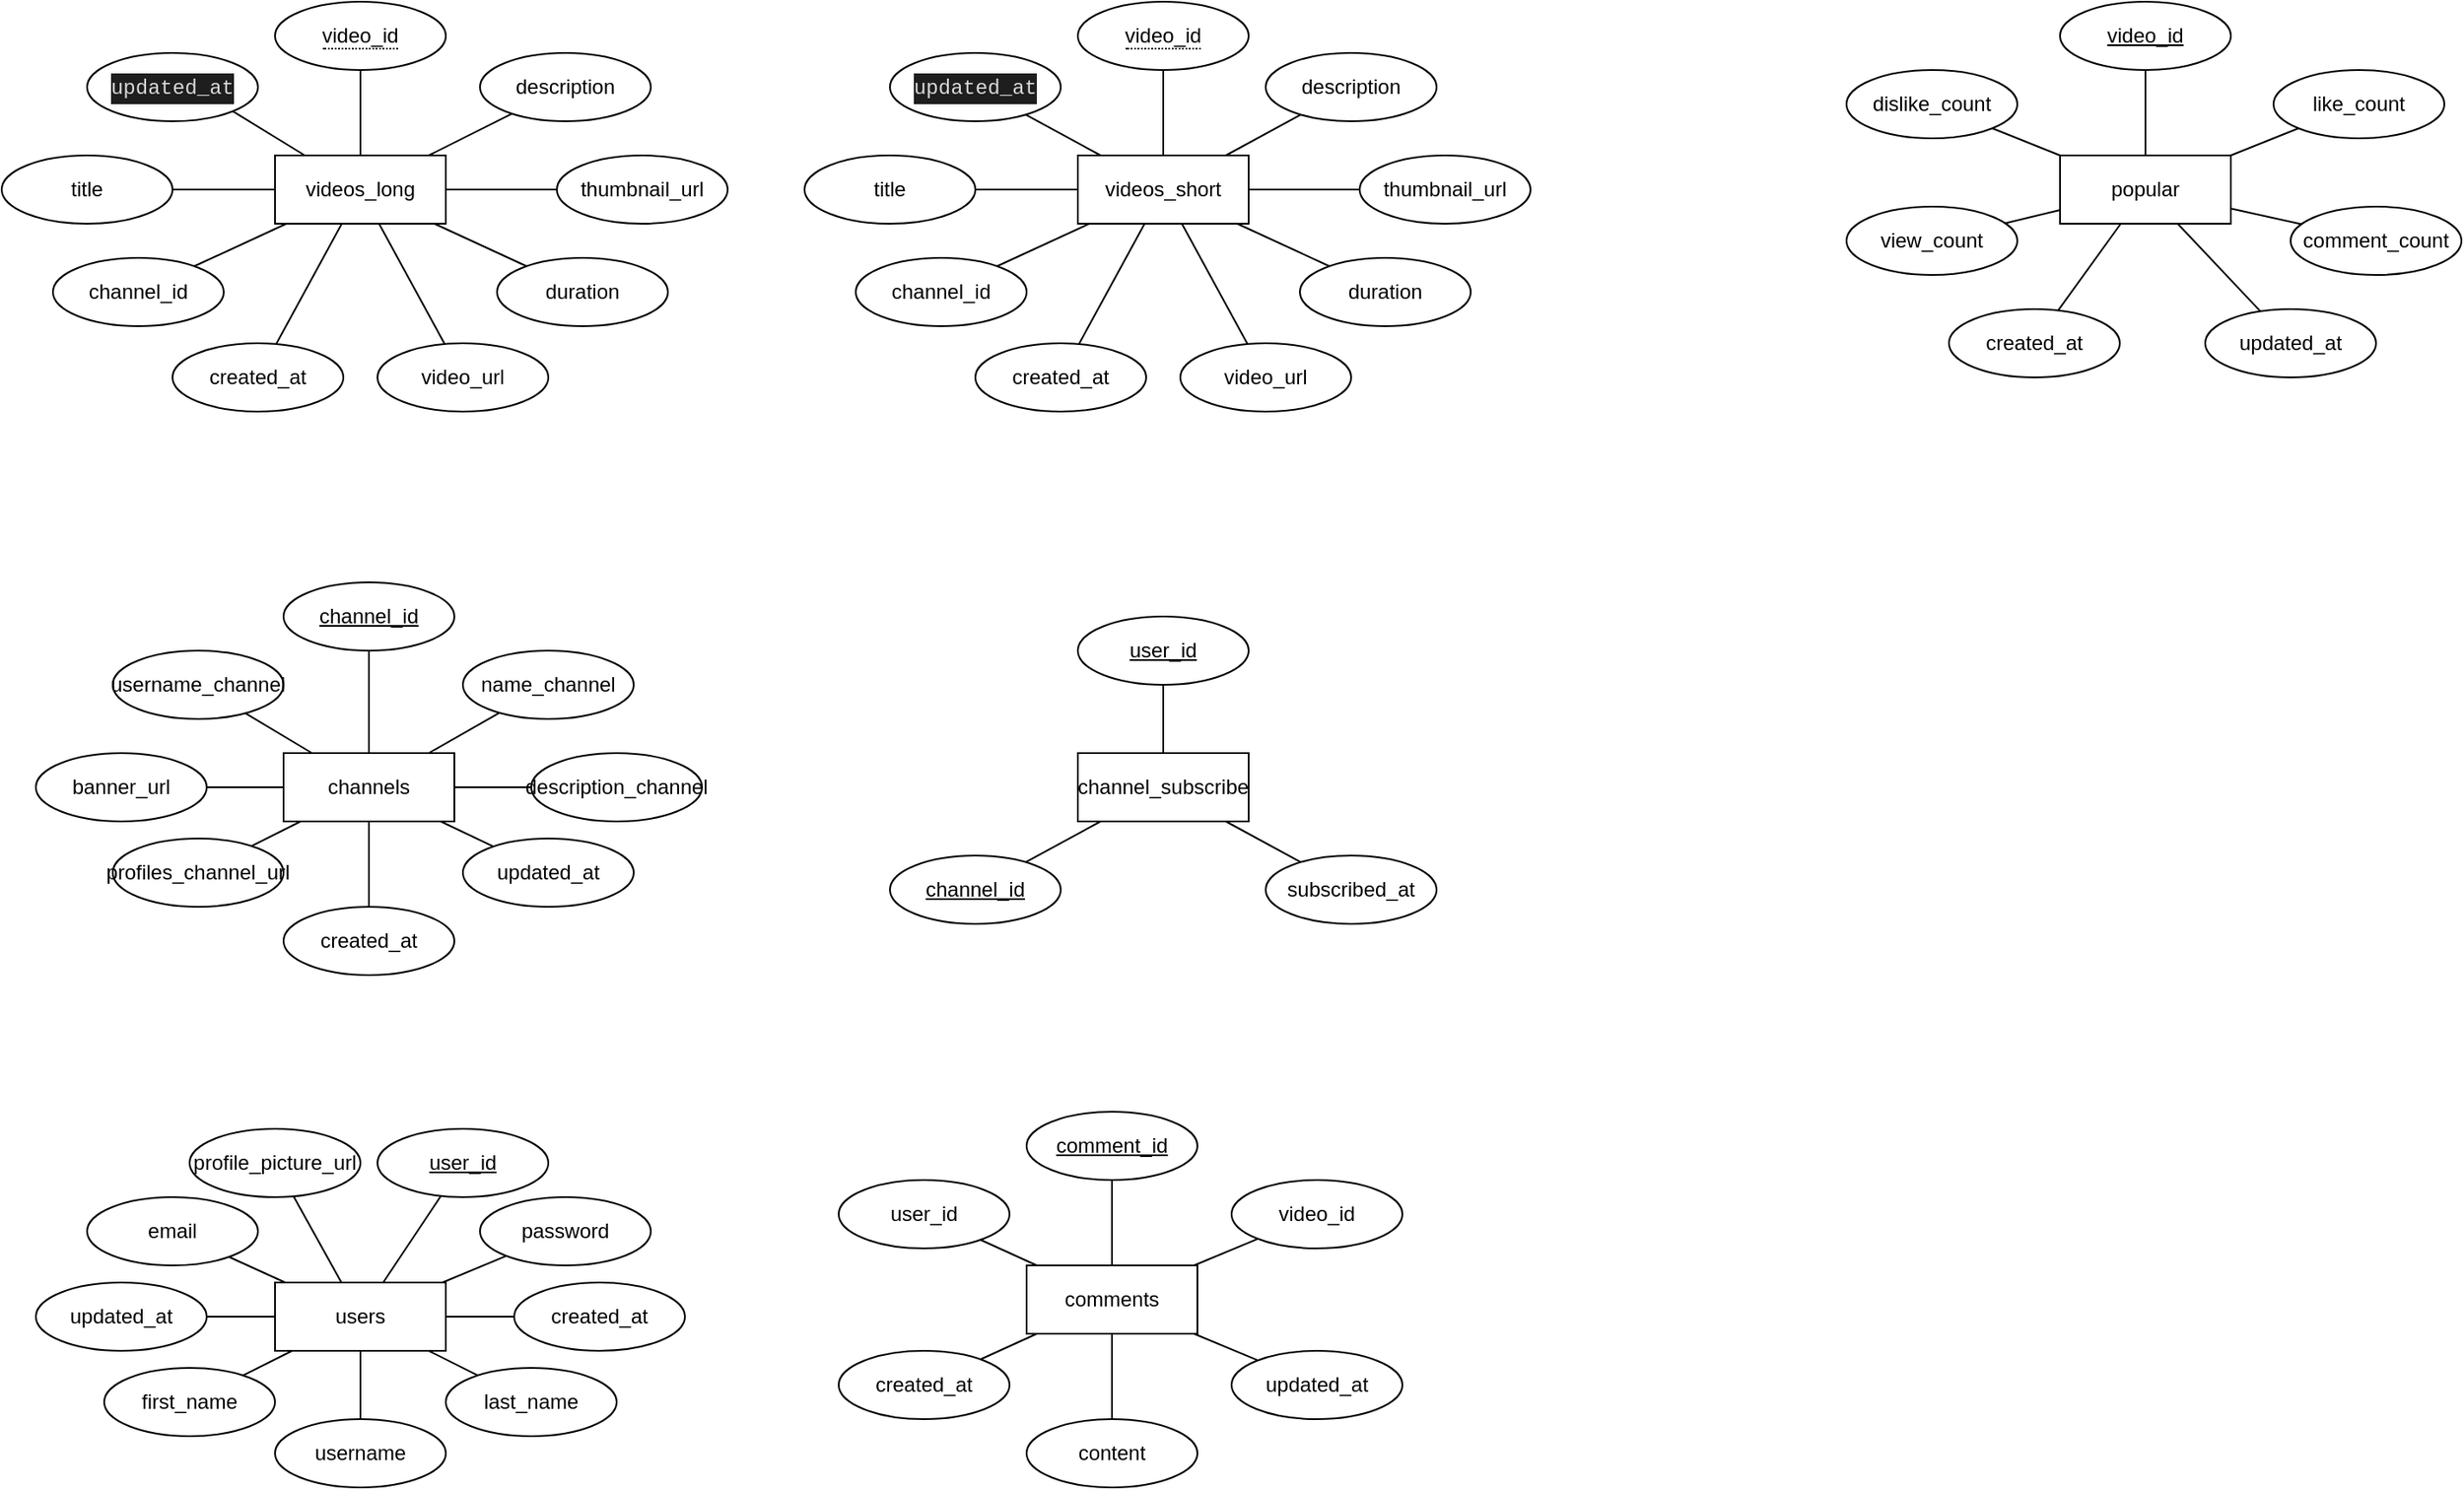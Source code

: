 <mxfile>
    <diagram id="LezJf64O-itEoXMhL8_R" name="Page-1">
        <mxGraphModel dx="1603" dy="782" grid="1" gridSize="10" guides="1" tooltips="1" connect="1" arrows="1" fold="1" page="1" pageScale="1" pageWidth="850" pageHeight="1100" math="0" shadow="0">
            <root>
                <mxCell id="0"/>
                <mxCell id="1" parent="0"/>
                <mxCell id="23" style="edgeStyle=none;html=1;endArrow=none;endFill=0;" parent="1" source="4" target="8" edge="1">
                    <mxGeometry relative="1" as="geometry"/>
                </mxCell>
                <mxCell id="24" style="edgeStyle=none;html=1;endArrow=none;endFill=0;" parent="1" source="4" target="10" edge="1">
                    <mxGeometry relative="1" as="geometry"/>
                </mxCell>
                <mxCell id="25" style="edgeStyle=none;html=1;endArrow=none;endFill=0;" parent="1" source="4" target="11" edge="1">
                    <mxGeometry relative="1" as="geometry"/>
                </mxCell>
                <mxCell id="26" style="edgeStyle=none;html=1;endArrow=none;endFill=0;" parent="1" source="4" target="13" edge="1">
                    <mxGeometry relative="1" as="geometry"/>
                </mxCell>
                <mxCell id="47" style="edgeStyle=none;html=1;entryX=1;entryY=1;entryDx=0;entryDy=0;endArrow=none;endFill=0;" parent="1" source="4" target="46" edge="1">
                    <mxGeometry relative="1" as="geometry"/>
                </mxCell>
                <mxCell id="66" style="edgeStyle=none;html=1;endArrow=none;endFill=0;" parent="1" source="4" target="16" edge="1">
                    <mxGeometry relative="1" as="geometry"/>
                </mxCell>
                <mxCell id="71" style="edgeStyle=none;html=1;endArrow=none;endFill=0;" parent="1" source="4" target="15" edge="1">
                    <mxGeometry relative="1" as="geometry"/>
                </mxCell>
                <mxCell id="72" style="edgeStyle=none;html=1;endArrow=none;endFill=0;" parent="1" source="4" target="14" edge="1">
                    <mxGeometry relative="1" as="geometry"/>
                </mxCell>
                <mxCell id="73" style="edgeStyle=none;html=1;endArrow=none;endFill=0;" parent="1" source="4" target="12" edge="1">
                    <mxGeometry relative="1" as="geometry"/>
                </mxCell>
                <mxCell id="4" value="videos_long" style="whiteSpace=wrap;html=1;align=center;" parent="1" vertex="1">
                    <mxGeometry x="180" y="130" width="100" height="40" as="geometry"/>
                </mxCell>
                <mxCell id="99" style="edgeStyle=none;html=1;endArrow=none;endFill=0;" parent="1" source="7" target="98" edge="1">
                    <mxGeometry relative="1" as="geometry"/>
                </mxCell>
                <mxCell id="100" style="edgeStyle=none;html=1;endArrow=none;endFill=0;" parent="1" source="7" target="89" edge="1">
                    <mxGeometry relative="1" as="geometry"/>
                </mxCell>
                <mxCell id="101" style="edgeStyle=none;html=1;endArrow=none;endFill=0;" parent="1" source="7" target="91" edge="1">
                    <mxGeometry relative="1" as="geometry"/>
                </mxCell>
                <mxCell id="102" style="edgeStyle=none;html=1;endArrow=none;endFill=0;" parent="1" source="7" target="95" edge="1">
                    <mxGeometry relative="1" as="geometry"/>
                </mxCell>
                <mxCell id="103" style="edgeStyle=none;html=1;endArrow=none;endFill=0;" parent="1" source="7" target="94" edge="1">
                    <mxGeometry relative="1" as="geometry"/>
                </mxCell>
                <mxCell id="104" style="edgeStyle=none;html=1;endArrow=none;endFill=0;" parent="1" source="7" target="90" edge="1">
                    <mxGeometry relative="1" as="geometry"/>
                </mxCell>
                <mxCell id="105" style="edgeStyle=none;html=1;endArrow=none;endFill=0;" parent="1" source="7" target="96" edge="1">
                    <mxGeometry relative="1" as="geometry"/>
                </mxCell>
                <mxCell id="106" style="edgeStyle=none;html=1;endArrow=none;endFill=0;" parent="1" source="7" target="93" edge="1">
                    <mxGeometry relative="1" as="geometry"/>
                </mxCell>
                <mxCell id="107" style="edgeStyle=none;html=1;endArrow=none;endFill=0;" parent="1" source="7" target="92" edge="1">
                    <mxGeometry relative="1" as="geometry"/>
                </mxCell>
                <mxCell id="7" value="users" style="whiteSpace=wrap;html=1;align=center;" parent="1" vertex="1">
                    <mxGeometry x="180" y="790" width="100" height="40" as="geometry"/>
                </mxCell>
                <mxCell id="8" value="&lt;span style=&quot;border-bottom: 1px dotted&quot;&gt;video_id&lt;br&gt;&lt;/span&gt;" style="ellipse;whiteSpace=wrap;html=1;align=center;" parent="1" vertex="1">
                    <mxGeometry x="180" y="40" width="100" height="40" as="geometry"/>
                </mxCell>
                <mxCell id="10" value="title" style="ellipse;whiteSpace=wrap;html=1;align=center;strokeColor=default;" parent="1" vertex="1">
                    <mxGeometry x="20" y="130" width="100" height="40" as="geometry"/>
                </mxCell>
                <mxCell id="11" value="description" style="ellipse;whiteSpace=wrap;html=1;align=center;strokeColor=default;" parent="1" vertex="1">
                    <mxGeometry x="300" y="70" width="100" height="40" as="geometry"/>
                </mxCell>
                <mxCell id="12" value="duration" style="ellipse;whiteSpace=wrap;html=1;align=center;strokeColor=default;" parent="1" vertex="1">
                    <mxGeometry x="310" y="190" width="100" height="40" as="geometry"/>
                </mxCell>
                <mxCell id="13" value="thumbnail_url" style="ellipse;whiteSpace=wrap;html=1;align=center;strokeColor=default;" parent="1" vertex="1">
                    <mxGeometry x="345" y="130" width="100" height="40" as="geometry"/>
                </mxCell>
                <mxCell id="14" value="video_url" style="ellipse;whiteSpace=wrap;html=1;align=center;strokeColor=default;" parent="1" vertex="1">
                    <mxGeometry x="240" y="240" width="100" height="40" as="geometry"/>
                </mxCell>
                <mxCell id="15" value="created_at" style="ellipse;whiteSpace=wrap;html=1;align=center;strokeColor=default;" parent="1" vertex="1">
                    <mxGeometry x="120" y="240" width="100" height="40" as="geometry"/>
                </mxCell>
                <mxCell id="16" value="channel_id" style="ellipse;whiteSpace=wrap;html=1;align=center;strokeColor=default;" parent="1" vertex="1">
                    <mxGeometry x="50" y="190" width="100" height="40" as="geometry"/>
                </mxCell>
                <mxCell id="28" style="edgeStyle=none;html=1;endArrow=none;endFill=0;" parent="1" source="32" target="33" edge="1">
                    <mxGeometry relative="1" as="geometry"/>
                </mxCell>
                <mxCell id="29" style="edgeStyle=none;html=1;endArrow=none;endFill=0;" parent="1" source="32" target="34" edge="1">
                    <mxGeometry relative="1" as="geometry"/>
                </mxCell>
                <mxCell id="30" style="edgeStyle=none;html=1;endArrow=none;endFill=0;" parent="1" source="32" target="35" edge="1">
                    <mxGeometry relative="1" as="geometry"/>
                </mxCell>
                <mxCell id="31" style="edgeStyle=none;html=1;endArrow=none;endFill=0;" parent="1" source="32" target="37" edge="1">
                    <mxGeometry relative="1" as="geometry"/>
                </mxCell>
                <mxCell id="50" style="edgeStyle=none;html=1;endArrow=none;endFill=0;" parent="1" source="32" target="48" edge="1">
                    <mxGeometry relative="1" as="geometry"/>
                </mxCell>
                <mxCell id="74" style="edgeStyle=none;html=1;endArrow=none;endFill=0;" parent="1" source="32" target="40" edge="1">
                    <mxGeometry relative="1" as="geometry"/>
                </mxCell>
                <mxCell id="75" style="edgeStyle=none;html=1;endArrow=none;endFill=0;" parent="1" source="32" target="39" edge="1">
                    <mxGeometry relative="1" as="geometry"/>
                </mxCell>
                <mxCell id="76" style="edgeStyle=none;html=1;endArrow=none;endFill=0;" parent="1" source="32" target="38" edge="1">
                    <mxGeometry relative="1" as="geometry"/>
                </mxCell>
                <mxCell id="77" style="edgeStyle=none;html=1;endArrow=none;endFill=0;" parent="1" source="32" target="36" edge="1">
                    <mxGeometry relative="1" as="geometry"/>
                </mxCell>
                <mxCell id="32" value="videos_short" style="whiteSpace=wrap;html=1;align=center;" parent="1" vertex="1">
                    <mxGeometry x="650" y="130" width="100" height="40" as="geometry"/>
                </mxCell>
                <mxCell id="33" value="&lt;span style=&quot;border-bottom: 1px dotted&quot;&gt;video_id&lt;br&gt;&lt;/span&gt;" style="ellipse;whiteSpace=wrap;html=1;align=center;" parent="1" vertex="1">
                    <mxGeometry x="650" y="40" width="100" height="40" as="geometry"/>
                </mxCell>
                <mxCell id="34" value="title" style="ellipse;whiteSpace=wrap;html=1;align=center;strokeColor=default;" parent="1" vertex="1">
                    <mxGeometry x="490" y="130" width="100" height="40" as="geometry"/>
                </mxCell>
                <mxCell id="35" value="description" style="ellipse;whiteSpace=wrap;html=1;align=center;strokeColor=default;" parent="1" vertex="1">
                    <mxGeometry x="760" y="70" width="100" height="40" as="geometry"/>
                </mxCell>
                <mxCell id="36" value="duration" style="ellipse;whiteSpace=wrap;html=1;align=center;strokeColor=default;" parent="1" vertex="1">
                    <mxGeometry x="780" y="190" width="100" height="40" as="geometry"/>
                </mxCell>
                <mxCell id="37" value="thumbnail_url" style="ellipse;whiteSpace=wrap;html=1;align=center;strokeColor=default;" parent="1" vertex="1">
                    <mxGeometry x="815" y="130" width="100" height="40" as="geometry"/>
                </mxCell>
                <mxCell id="38" value="video_url" style="ellipse;whiteSpace=wrap;html=1;align=center;strokeColor=default;" parent="1" vertex="1">
                    <mxGeometry x="710" y="240" width="100" height="40" as="geometry"/>
                </mxCell>
                <mxCell id="39" value="created_at" style="ellipse;whiteSpace=wrap;html=1;align=center;strokeColor=default;" parent="1" vertex="1">
                    <mxGeometry x="590" y="240" width="100" height="40" as="geometry"/>
                </mxCell>
                <mxCell id="40" value="channel_id" style="ellipse;whiteSpace=wrap;html=1;align=center;strokeColor=default;" parent="1" vertex="1">
                    <mxGeometry x="520" y="190" width="100" height="40" as="geometry"/>
                </mxCell>
                <mxCell id="41" value="banner_url" style="ellipse;whiteSpace=wrap;html=1;align=center;strokeColor=default;" parent="1" vertex="1">
                    <mxGeometry x="40" y="480" width="100" height="40" as="geometry"/>
                </mxCell>
                <mxCell id="42" value="name_channel" style="ellipse;whiteSpace=wrap;html=1;align=center;strokeColor=default;" parent="1" vertex="1">
                    <mxGeometry x="290" y="420" width="100" height="40" as="geometry"/>
                </mxCell>
                <mxCell id="43" value="username_channel" style="ellipse;whiteSpace=wrap;html=1;align=center;strokeColor=default;" parent="1" vertex="1">
                    <mxGeometry x="85" y="420" width="100" height="40" as="geometry"/>
                </mxCell>
                <mxCell id="45" value="description_channel" style="ellipse;whiteSpace=wrap;html=1;align=center;strokeColor=default;" parent="1" vertex="1">
                    <mxGeometry x="330" y="480" width="100" height="40" as="geometry"/>
                </mxCell>
                <mxCell id="46" value="&lt;div style=&quot;color: rgb(218, 218, 218); background-color: rgb(30, 30, 30); font-family: Menlo, Monaco, &amp;quot;Courier New&amp;quot;, monospace; line-height: 18px;&quot;&gt;updated_at&lt;/div&gt;" style="ellipse;whiteSpace=wrap;html=1;align=center;strokeColor=default;" parent="1" vertex="1">
                    <mxGeometry x="70" y="70" width="100" height="40" as="geometry"/>
                </mxCell>
                <mxCell id="48" value="&lt;div style=&quot;color: rgb(218, 218, 218); background-color: rgb(30, 30, 30); font-family: Menlo, Monaco, &amp;quot;Courier New&amp;quot;, monospace; line-height: 18px;&quot;&gt;updated_at&lt;/div&gt;" style="ellipse;whiteSpace=wrap;html=1;align=center;strokeColor=default;" parent="1" vertex="1">
                    <mxGeometry x="540" y="70" width="100" height="40" as="geometry"/>
                </mxCell>
                <mxCell id="54" value="channel_id" style="ellipse;whiteSpace=wrap;html=1;align=center;fontStyle=4;strokeColor=default;" parent="1" vertex="1">
                    <mxGeometry x="185" y="380" width="100" height="40" as="geometry"/>
                </mxCell>
                <mxCell id="78" style="edgeStyle=none;html=1;entryX=0.5;entryY=1;entryDx=0;entryDy=0;endArrow=none;endFill=0;" parent="1" source="55" target="54" edge="1">
                    <mxGeometry relative="1" as="geometry"/>
                </mxCell>
                <mxCell id="79" style="edgeStyle=none;html=1;endArrow=none;endFill=0;" parent="1" source="55" target="43" edge="1">
                    <mxGeometry relative="1" as="geometry"/>
                </mxCell>
                <mxCell id="80" style="edgeStyle=none;html=1;endArrow=none;endFill=0;" parent="1" source="55" target="41" edge="1">
                    <mxGeometry relative="1" as="geometry"/>
                </mxCell>
                <mxCell id="81" style="edgeStyle=none;html=1;endArrow=none;endFill=0;" parent="1" source="55" target="56" edge="1">
                    <mxGeometry relative="1" as="geometry"/>
                </mxCell>
                <mxCell id="82" style="edgeStyle=none;html=1;endArrow=none;endFill=0;" parent="1" source="55" target="57" edge="1">
                    <mxGeometry relative="1" as="geometry"/>
                </mxCell>
                <mxCell id="83" style="edgeStyle=none;html=1;endArrow=none;endFill=0;" parent="1" source="55" target="58" edge="1">
                    <mxGeometry relative="1" as="geometry"/>
                </mxCell>
                <mxCell id="84" style="edgeStyle=none;html=1;endArrow=none;endFill=0;" parent="1" source="55" target="45" edge="1">
                    <mxGeometry relative="1" as="geometry"/>
                </mxCell>
                <mxCell id="85" style="edgeStyle=none;html=1;endArrow=none;endFill=0;" parent="1" source="55" target="42" edge="1">
                    <mxGeometry relative="1" as="geometry"/>
                </mxCell>
                <mxCell id="55" value="channels" style="whiteSpace=wrap;html=1;align=center;strokeColor=default;" parent="1" vertex="1">
                    <mxGeometry x="185" y="480" width="100" height="40" as="geometry"/>
                </mxCell>
                <mxCell id="56" value="profiles_channel_url" style="ellipse;whiteSpace=wrap;html=1;align=center;strokeColor=default;" parent="1" vertex="1">
                    <mxGeometry x="85" y="530" width="100" height="40" as="geometry"/>
                </mxCell>
                <mxCell id="57" value="created_at" style="ellipse;whiteSpace=wrap;html=1;align=center;strokeColor=default;" parent="1" vertex="1">
                    <mxGeometry x="185" y="570" width="100" height="40" as="geometry"/>
                </mxCell>
                <mxCell id="58" value="updated_at" style="ellipse;whiteSpace=wrap;html=1;align=center;strokeColor=default;" parent="1" vertex="1">
                    <mxGeometry x="290" y="530" width="100" height="40" as="geometry"/>
                </mxCell>
                <mxCell id="86" style="edgeStyle=none;html=1;endArrow=none;endFill=0;" parent="1" source="60" target="65" edge="1">
                    <mxGeometry relative="1" as="geometry"/>
                </mxCell>
                <mxCell id="87" style="edgeStyle=none;html=1;endArrow=none;endFill=0;" parent="1" source="60" target="63" edge="1">
                    <mxGeometry relative="1" as="geometry"/>
                </mxCell>
                <mxCell id="88" style="edgeStyle=none;html=1;endArrow=none;endFill=0;" parent="1" source="60" target="64" edge="1">
                    <mxGeometry relative="1" as="geometry"/>
                </mxCell>
                <mxCell id="60" value="channel_subscribe" style="whiteSpace=wrap;html=1;align=center;strokeColor=default;" parent="1" vertex="1">
                    <mxGeometry x="650" y="480" width="100" height="40" as="geometry"/>
                </mxCell>
                <mxCell id="63" value="subscribed_at" style="ellipse;whiteSpace=wrap;html=1;align=center;strokeColor=default;" parent="1" vertex="1">
                    <mxGeometry x="760" y="540" width="100" height="40" as="geometry"/>
                </mxCell>
                <mxCell id="64" value="user_id&lt;span style=&quot;color: rgba(0, 0, 0, 0); font-family: monospace; font-size: 0px; text-align: start;&quot;&gt;%3CmxGraphModel%3E%3Croot%3E%3CmxCell%20id%3D%220%22%2F%3E%3CmxCell%20id%3D%221%22%20parent%3D%220%22%2F%3E%3CmxCell%20id%3D%222%22%20value%3D%22channels%22%20style%3D%22whiteSpace%3Dwrap%3Bhtml%3D1%3Balign%3Dcenter%3BstrokeColor%3Ddefault%3B%22%20vertex%3D%221%22%20parent%3D%221%22%3E%3CmxGeometry%20x%3D%22185%22%20y%3D%22480%22%20width%3D%22100%22%20height%3D%2240%22%20as%3D%22geometry%22%2F%3E%3C%2FmxCell%3E%3C%2Froot%3E%3C%2FmxGraphModel%3E&lt;/span&gt;" style="ellipse;whiteSpace=wrap;html=1;align=center;fontStyle=4;strokeColor=default;" parent="1" vertex="1">
                    <mxGeometry x="650" y="400" width="100" height="40" as="geometry"/>
                </mxCell>
                <mxCell id="65" value="channel_id&lt;span style=&quot;color: rgba(0, 0, 0, 0); font-family: monospace; font-size: 0px; text-align: start;&quot;&gt;%3CmxGraphModel%3E%3Croot%3E%3CmxCell%20id%3D%220%22%2F%3E%3CmxCell%20id%3D%221%22%20parent%3D%220%22%2F%3E%3CmxCell%20id%3D%222%22%20value%3D%22channels%22%20style%3D%22whiteSpace%3Dwrap%3Bhtml%3D1%3Balign%3Dcenter%3BstrokeColor%3Ddefault%3B%22%20vertex%3D%221%22%20parent%3D%221%22%3E%3CmxGeometry%20x%3D%22185%22%20y%3D%22480%22%20width%3D%22100%22%20height%3D%2240%22%20as%3D%22geometry%22%2F%3E%3C%2FmxCell%3E%3C%2Froot%3E%3C%2FmxGraphModel%3E&lt;/span&gt;" style="ellipse;whiteSpace=wrap;html=1;align=center;fontStyle=4;strokeColor=default;" parent="1" vertex="1">
                    <mxGeometry x="540" y="540" width="100" height="40" as="geometry"/>
                </mxCell>
                <mxCell id="89" value="user_id" style="ellipse;whiteSpace=wrap;html=1;align=center;fontStyle=4;strokeColor=default;" parent="1" vertex="1">
                    <mxGeometry x="240" y="700" width="100" height="40" as="geometry"/>
                </mxCell>
                <mxCell id="90" value="username" style="ellipse;whiteSpace=wrap;html=1;align=center;strokeColor=default;" parent="1" vertex="1">
                    <mxGeometry x="180" y="870" width="100" height="40" as="geometry"/>
                </mxCell>
                <mxCell id="91" value="password" style="ellipse;whiteSpace=wrap;html=1;align=center;strokeColor=default;" parent="1" vertex="1">
                    <mxGeometry x="300" y="740" width="100" height="40" as="geometry"/>
                </mxCell>
                <mxCell id="92" value="email" style="ellipse;whiteSpace=wrap;html=1;align=center;strokeColor=default;" parent="1" vertex="1">
                    <mxGeometry x="70" y="740" width="100" height="40" as="geometry"/>
                </mxCell>
                <mxCell id="93" value="first_name" style="ellipse;whiteSpace=wrap;html=1;align=center;strokeColor=default;" parent="1" vertex="1">
                    <mxGeometry x="80" y="840" width="100" height="40" as="geometry"/>
                </mxCell>
                <mxCell id="94" value="last_name" style="ellipse;whiteSpace=wrap;html=1;align=center;strokeColor=default;" parent="1" vertex="1">
                    <mxGeometry x="280" y="840" width="100" height="40" as="geometry"/>
                </mxCell>
                <mxCell id="95" value="created_at" style="ellipse;whiteSpace=wrap;html=1;align=center;strokeColor=default;" parent="1" vertex="1">
                    <mxGeometry x="320" y="790" width="100" height="40" as="geometry"/>
                </mxCell>
                <mxCell id="96" value="updated_at" style="ellipse;whiteSpace=wrap;html=1;align=center;strokeColor=default;" parent="1" vertex="1">
                    <mxGeometry x="40" y="790" width="100" height="40" as="geometry"/>
                </mxCell>
                <mxCell id="98" value="profile_picture_url" style="ellipse;whiteSpace=wrap;html=1;align=center;strokeColor=default;" parent="1" vertex="1">
                    <mxGeometry x="130" y="700" width="100" height="40" as="geometry"/>
                </mxCell>
                <mxCell id="115" style="edgeStyle=none;html=1;endArrow=none;endFill=0;" parent="1" source="108" target="110" edge="1">
                    <mxGeometry relative="1" as="geometry"/>
                </mxCell>
                <mxCell id="116" style="edgeStyle=none;html=1;endArrow=none;endFill=0;" parent="1" source="108" target="109" edge="1">
                    <mxGeometry relative="1" as="geometry"/>
                </mxCell>
                <mxCell id="117" style="edgeStyle=none;html=1;endArrow=none;endFill=0;" parent="1" source="108" target="111" edge="1">
                    <mxGeometry relative="1" as="geometry"/>
                </mxCell>
                <mxCell id="118" style="edgeStyle=none;html=1;endArrow=none;endFill=0;" parent="1" source="108" target="114" edge="1">
                    <mxGeometry relative="1" as="geometry"/>
                </mxCell>
                <mxCell id="119" style="edgeStyle=none;html=1;endArrow=none;endFill=0;" parent="1" source="108" target="112" edge="1">
                    <mxGeometry relative="1" as="geometry"/>
                </mxCell>
                <mxCell id="120" style="edgeStyle=none;html=1;endArrow=none;endFill=0;" parent="1" source="108" target="113" edge="1">
                    <mxGeometry relative="1" as="geometry"/>
                </mxCell>
                <mxCell id="108" value="comments" style="whiteSpace=wrap;html=1;align=center;strokeColor=default;" parent="1" vertex="1">
                    <mxGeometry x="620" y="780" width="100" height="40" as="geometry"/>
                </mxCell>
                <mxCell id="109" value="user_id" style="ellipse;whiteSpace=wrap;html=1;align=center;strokeColor=default;" parent="1" vertex="1">
                    <mxGeometry x="510" y="730" width="100" height="40" as="geometry"/>
                </mxCell>
                <mxCell id="110" value="comment_id" style="ellipse;whiteSpace=wrap;html=1;align=center;fontStyle=4;strokeColor=default;" parent="1" vertex="1">
                    <mxGeometry x="620" y="690" width="100" height="40" as="geometry"/>
                </mxCell>
                <mxCell id="111" value="video_id" style="ellipse;whiteSpace=wrap;html=1;align=center;strokeColor=default;" parent="1" vertex="1">
                    <mxGeometry x="740" y="730" width="100" height="40" as="geometry"/>
                </mxCell>
                <mxCell id="112" value="created_at" style="ellipse;whiteSpace=wrap;html=1;align=center;strokeColor=default;" parent="1" vertex="1">
                    <mxGeometry x="510" y="830" width="100" height="40" as="geometry"/>
                </mxCell>
                <mxCell id="113" value="updated_at" style="ellipse;whiteSpace=wrap;html=1;align=center;strokeColor=default;" parent="1" vertex="1">
                    <mxGeometry x="740" y="830" width="100" height="40" as="geometry"/>
                </mxCell>
                <mxCell id="114" value="content" style="ellipse;whiteSpace=wrap;html=1;align=center;strokeColor=default;" parent="1" vertex="1">
                    <mxGeometry x="620" y="870" width="100" height="40" as="geometry"/>
                </mxCell>
                <mxCell id="128" style="edgeStyle=none;html=1;endArrow=none;endFill=0;" parent="1" source="121" target="123" edge="1">
                    <mxGeometry relative="1" as="geometry"/>
                </mxCell>
                <mxCell id="129" style="edgeStyle=none;html=1;endArrow=none;endFill=0;" parent="1" source="121" target="126" edge="1">
                    <mxGeometry relative="1" as="geometry"/>
                </mxCell>
                <mxCell id="131" style="edgeStyle=none;html=1;endArrow=none;endFill=0;" parent="1" source="121" target="125" edge="1">
                    <mxGeometry relative="1" as="geometry"/>
                </mxCell>
                <mxCell id="132" style="edgeStyle=none;html=1;endArrow=none;endFill=0;" parent="1" source="121" target="127" edge="1">
                    <mxGeometry relative="1" as="geometry"/>
                </mxCell>
                <mxCell id="136" style="edgeStyle=none;html=1;endArrow=none;endFill=0;" parent="1" source="121" target="134" edge="1">
                    <mxGeometry relative="1" as="geometry"/>
                </mxCell>
                <mxCell id="137" style="edgeStyle=none;html=1;endArrow=none;endFill=0;" parent="1" source="121" target="135" edge="1">
                    <mxGeometry relative="1" as="geometry"/>
                </mxCell>
                <mxCell id="140" style="edgeStyle=none;html=1;endArrow=none;endFill=0;" parent="1" source="121" target="138" edge="1">
                    <mxGeometry relative="1" as="geometry"/>
                </mxCell>
                <mxCell id="121" value="popular" style="whiteSpace=wrap;html=1;align=center;strokeColor=default;" parent="1" vertex="1">
                    <mxGeometry x="1225" y="130" width="100" height="40" as="geometry"/>
                </mxCell>
                <mxCell id="123" value="view_count" style="ellipse;whiteSpace=wrap;html=1;align=center;strokeColor=default;" parent="1" vertex="1">
                    <mxGeometry x="1100" y="160" width="100" height="40" as="geometry"/>
                </mxCell>
                <mxCell id="125" value="like_count" style="ellipse;whiteSpace=wrap;html=1;align=center;strokeColor=default;" parent="1" vertex="1">
                    <mxGeometry x="1350" y="80" width="100" height="40" as="geometry"/>
                </mxCell>
                <mxCell id="126" value="dislike_count" style="ellipse;whiteSpace=wrap;html=1;align=center;strokeColor=default;" parent="1" vertex="1">
                    <mxGeometry x="1100" y="80" width="100" height="40" as="geometry"/>
                </mxCell>
                <mxCell id="127" value="comment_count" style="ellipse;whiteSpace=wrap;html=1;align=center;strokeColor=default;" parent="1" vertex="1">
                    <mxGeometry x="1360" y="160" width="100" height="40" as="geometry"/>
                </mxCell>
                <mxCell id="134" value="created_at" style="ellipse;whiteSpace=wrap;html=1;align=center;strokeColor=default;" parent="1" vertex="1">
                    <mxGeometry x="1160" y="220" width="100" height="40" as="geometry"/>
                </mxCell>
                <mxCell id="135" value="updated_at" style="ellipse;whiteSpace=wrap;html=1;align=center;strokeColor=default;" parent="1" vertex="1">
                    <mxGeometry x="1310" y="220" width="100" height="40" as="geometry"/>
                </mxCell>
                <mxCell id="138" value="video_id" style="ellipse;whiteSpace=wrap;html=1;align=center;fontStyle=4;strokeColor=default;" parent="1" vertex="1">
                    <mxGeometry x="1225" y="40" width="100" height="40" as="geometry"/>
                </mxCell>
            </root>
        </mxGraphModel>
    </diagram>
</mxfile>